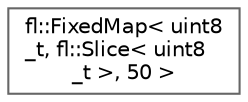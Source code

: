 digraph "Graphical Class Hierarchy"
{
 // LATEX_PDF_SIZE
  bgcolor="transparent";
  edge [fontname=Helvetica,fontsize=10,labelfontname=Helvetica,labelfontsize=10];
  node [fontname=Helvetica,fontsize=10,shape=box,height=0.2,width=0.4];
  rankdir="LR";
  Node0 [id="Node000000",label="fl::FixedMap\< uint8\l_t, fl::Slice\< uint8\l_t \>, 50 \>",height=0.2,width=0.4,color="grey40", fillcolor="white", style="filled",URL="$d2/df3/classfl_1_1_fixed_map.html",tooltip=" "];
}
